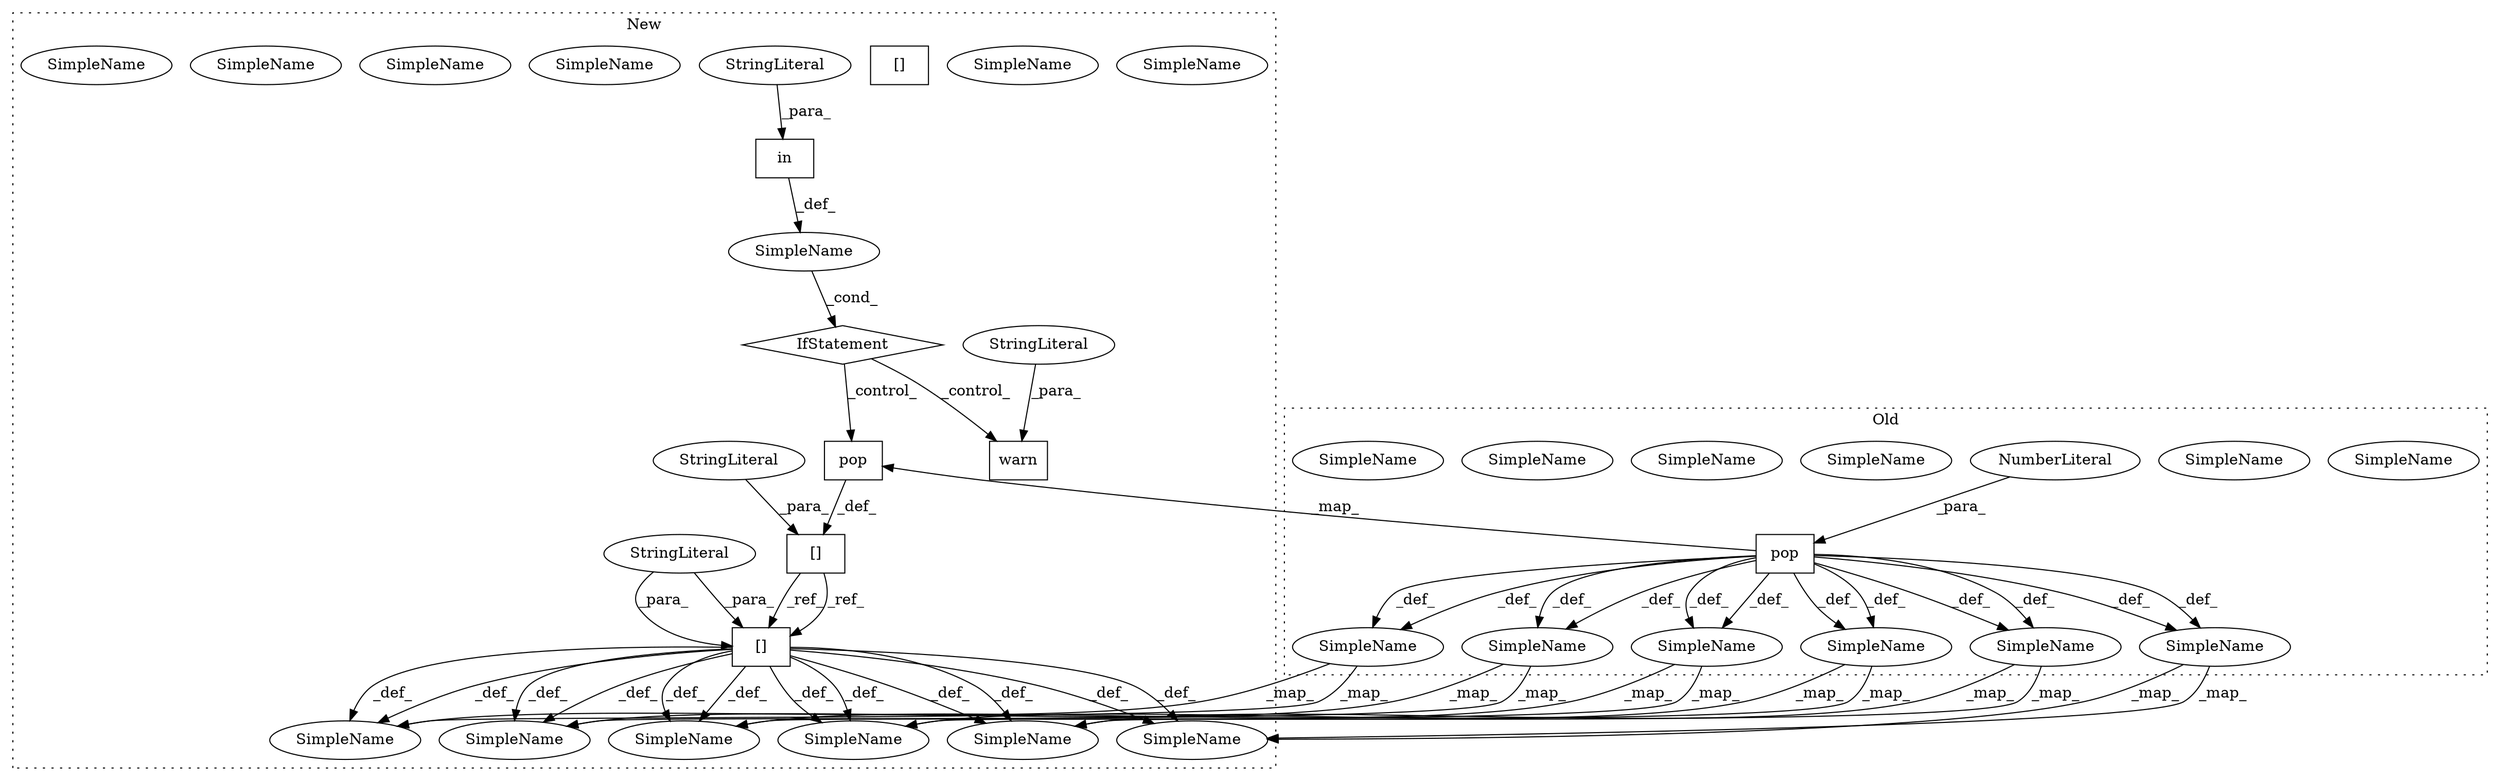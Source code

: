 digraph G {
subgraph cluster0 {
1 [label="pop" a="32" s="10503,10528" l="4,1" shape="box"];
3 [label="SimpleName" a="42" s="12623" l="11" shape="ellipse"];
6 [label="SimpleName" a="42" s="12623" l="11" shape="ellipse"];
7 [label="SimpleName" a="42" s="11867" l="13" shape="ellipse"];
10 [label="SimpleName" a="42" s="11867" l="13" shape="ellipse"];
14 [label="NumberLiteral" a="34" s="10526" l="2" shape="ellipse"];
22 [label="SimpleName" a="42" s="13694" l="17" shape="ellipse"];
25 [label="SimpleName" a="42" s="13694" l="17" shape="ellipse"];
26 [label="SimpleName" a="42" s="12278" l="17" shape="ellipse"];
29 [label="SimpleName" a="42" s="12278" l="17" shape="ellipse"];
30 [label="SimpleName" a="42" s="12347" l="15" shape="ellipse"];
33 [label="SimpleName" a="42" s="12347" l="15" shape="ellipse"];
34 [label="SimpleName" a="42" s="12432" l="16" shape="ellipse"];
37 [label="SimpleName" a="42" s="12432" l="16" shape="ellipse"];
label = "Old";
style="dotted";
}
subgraph cluster1 {
2 [label="pop" a="32" s="10643,10665" l="4,1" shape="box"];
4 [label="SimpleName" a="42" s="12701" l="11" shape="ellipse"];
5 [label="SimpleName" a="42" s="12701" l="11" shape="ellipse"];
8 [label="SimpleName" a="42" s="11945" l="13" shape="ellipse"];
9 [label="SimpleName" a="42" s="11945" l="13" shape="ellipse"];
11 [label="IfStatement" a="25" s="10465,10506" l="8,2" shape="diamond"];
12 [label="in" a="105" s="10473" l="33" shape="box"];
13 [label="[]" a="2" s="10602,10629" l="12,1" shape="box"];
15 [label="SimpleName" a="42" s="" l="" shape="ellipse"];
16 [label="[]" a="2" s="10743,10770" l="12,1" shape="box"];
17 [label="StringLiteral" a="45" s="10473" l="18" shape="ellipse"];
18 [label="StringLiteral" a="45" s="10614" l="15" shape="ellipse"];
19 [label="StringLiteral" a="45" s="10755" l="15" shape="ellipse"];
20 [label="warn" a="32" s="10516,10593" l="5,1" shape="box"];
21 [label="StringLiteral" a="45" s="10521" l="72" shape="ellipse"];
23 [label="SimpleName" a="42" s="13772" l="17" shape="ellipse"];
24 [label="SimpleName" a="42" s="13772" l="17" shape="ellipse"];
27 [label="SimpleName" a="42" s="12356" l="17" shape="ellipse"];
28 [label="SimpleName" a="42" s="12356" l="17" shape="ellipse"];
31 [label="SimpleName" a="42" s="12425" l="15" shape="ellipse"];
32 [label="SimpleName" a="42" s="12425" l="15" shape="ellipse"];
35 [label="SimpleName" a="42" s="12510" l="16" shape="ellipse"];
36 [label="SimpleName" a="42" s="12510" l="16" shape="ellipse"];
38 [label="[]" a="2" s="10743,10770" l="12,1" shape="box"];
label = "New";
style="dotted";
}
1 -> 10 [label="_def_"];
1 -> 33 [label="_def_"];
1 -> 33 [label="_def_"];
1 -> 25 [label="_def_"];
1 -> 10 [label="_def_"];
1 -> 25 [label="_def_"];
1 -> 6 [label="_def_"];
1 -> 29 [label="_def_"];
1 -> 2 [label="_map_"];
1 -> 37 [label="_def_"];
1 -> 6 [label="_def_"];
1 -> 37 [label="_def_"];
1 -> 29 [label="_def_"];
2 -> 13 [label="_def_"];
6 -> 5 [label="_map_"];
6 -> 5 [label="_map_"];
10 -> 9 [label="_map_"];
10 -> 9 [label="_map_"];
11 -> 2 [label="_control_"];
11 -> 20 [label="_control_"];
12 -> 15 [label="_def_"];
13 -> 38 [label="_ref_"];
13 -> 38 [label="_ref_"];
14 -> 1 [label="_para_"];
15 -> 11 [label="_cond_"];
17 -> 12 [label="_para_"];
18 -> 13 [label="_para_"];
19 -> 38 [label="_para_"];
19 -> 38 [label="_para_"];
21 -> 20 [label="_para_"];
25 -> 24 [label="_map_"];
25 -> 24 [label="_map_"];
29 -> 28 [label="_map_"];
29 -> 28 [label="_map_"];
33 -> 32 [label="_map_"];
33 -> 32 [label="_map_"];
37 -> 36 [label="_map_"];
37 -> 36 [label="_map_"];
38 -> 9 [label="_def_"];
38 -> 5 [label="_def_"];
38 -> 24 [label="_def_"];
38 -> 32 [label="_def_"];
38 -> 9 [label="_def_"];
38 -> 24 [label="_def_"];
38 -> 5 [label="_def_"];
38 -> 32 [label="_def_"];
38 -> 36 [label="_def_"];
38 -> 28 [label="_def_"];
38 -> 36 [label="_def_"];
38 -> 28 [label="_def_"];
}